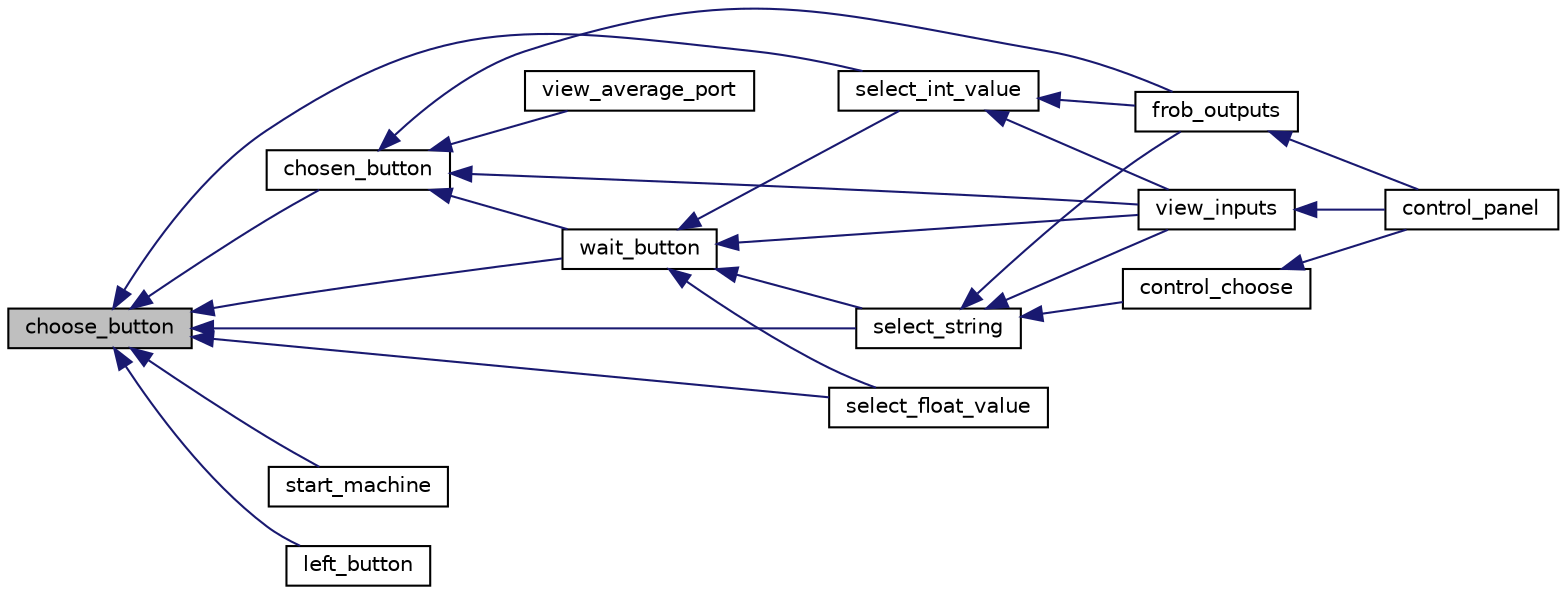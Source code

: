 digraph "choose_button"
{
  edge [fontname="Helvetica",fontsize="10",labelfontname="Helvetica",labelfontsize="10"];
  node [fontname="Helvetica",fontsize="10",shape=record];
  rankdir="LR";
  Node1 [label="choose_button",height=0.2,width=0.4,color="black", fillcolor="grey75", style="filled" fontcolor="black"];
  Node1 -> Node2 [dir="back",color="midnightblue",fontsize="10",style="solid",fontname="Helvetica"];
  Node2 [label="chosen_button",height=0.2,width=0.4,color="black", fillcolor="white", style="filled",URL="$menu_8c.html#ade420648ad5e270eb49e76bc71fcb203"];
  Node2 -> Node3 [dir="back",color="midnightblue",fontsize="10",style="solid",fontname="Helvetica"];
  Node3 [label="view_average_port",height=0.2,width=0.4,color="black", fillcolor="white", style="filled",URL="$diagnostic_8c.html#a42755f36768d92ecf643a73490488309"];
  Node2 -> Node4 [dir="back",color="midnightblue",fontsize="10",style="solid",fontname="Helvetica"];
  Node4 [label="view_inputs",height=0.2,width=0.4,color="black", fillcolor="white", style="filled",URL="$diagnostic_8c.html#a9c7615094fa3d462fcd91432cd0d9a3d"];
  Node4 -> Node5 [dir="back",color="midnightblue",fontsize="10",style="solid",fontname="Helvetica"];
  Node5 [label="control_panel",height=0.2,width=0.4,color="black", fillcolor="white", style="filled",URL="$diagnostic_8c.html#ab93a0ba8748af7794b42a8c381480915"];
  Node2 -> Node6 [dir="back",color="midnightblue",fontsize="10",style="solid",fontname="Helvetica"];
  Node6 [label="frob_outputs",height=0.2,width=0.4,color="black", fillcolor="white", style="filled",URL="$diagnostic_8c.html#ab50d07079b04faf6898956b052644966"];
  Node6 -> Node5 [dir="back",color="midnightblue",fontsize="10",style="solid",fontname="Helvetica"];
  Node2 -> Node7 [dir="back",color="midnightblue",fontsize="10",style="solid",fontname="Helvetica"];
  Node7 [label="wait_button",height=0.2,width=0.4,color="black", fillcolor="white", style="filled",URL="$menu_8c.html#aad05720d81aee6fe57273df91d1206d1"];
  Node7 -> Node4 [dir="back",color="midnightblue",fontsize="10",style="solid",fontname="Helvetica"];
  Node7 -> Node8 [dir="back",color="midnightblue",fontsize="10",style="solid",fontname="Helvetica"];
  Node8 [label="select_int_value",height=0.2,width=0.4,color="black", fillcolor="white", style="filled",URL="$menu_8c.html#aa7168d52d66264c671f6470176856fd1"];
  Node8 -> Node4 [dir="back",color="midnightblue",fontsize="10",style="solid",fontname="Helvetica"];
  Node8 -> Node6 [dir="back",color="midnightblue",fontsize="10",style="solid",fontname="Helvetica"];
  Node7 -> Node9 [dir="back",color="midnightblue",fontsize="10",style="solid",fontname="Helvetica"];
  Node9 [label="select_float_value",height=0.2,width=0.4,color="black", fillcolor="white", style="filled",URL="$menu_8c.html#a0a37e579c94982ce5cf6d631464f96ea"];
  Node7 -> Node10 [dir="back",color="midnightblue",fontsize="10",style="solid",fontname="Helvetica"];
  Node10 [label="select_string",height=0.2,width=0.4,color="black", fillcolor="white", style="filled",URL="$menu_8c.html#a1b08ad6fdc5215cef1a76e23f309dae1"];
  Node10 -> Node4 [dir="back",color="midnightblue",fontsize="10",style="solid",fontname="Helvetica"];
  Node10 -> Node6 [dir="back",color="midnightblue",fontsize="10",style="solid",fontname="Helvetica"];
  Node10 -> Node11 [dir="back",color="midnightblue",fontsize="10",style="solid",fontname="Helvetica"];
  Node11 [label="control_choose",height=0.2,width=0.4,color="black", fillcolor="white", style="filled",URL="$diagnostic_8c.html#aca7443f3516c9e251222934ede56b80b"];
  Node11 -> Node5 [dir="back",color="midnightblue",fontsize="10",style="solid",fontname="Helvetica"];
  Node1 -> Node7 [dir="back",color="midnightblue",fontsize="10",style="solid",fontname="Helvetica"];
  Node1 -> Node8 [dir="back",color="midnightblue",fontsize="10",style="solid",fontname="Helvetica"];
  Node1 -> Node9 [dir="back",color="midnightblue",fontsize="10",style="solid",fontname="Helvetica"];
  Node1 -> Node10 [dir="back",color="midnightblue",fontsize="10",style="solid",fontname="Helvetica"];
  Node1 -> Node12 [dir="back",color="midnightblue",fontsize="10",style="solid",fontname="Helvetica"];
  Node12 [label="start_machine",height=0.2,width=0.4,color="black", fillcolor="white", style="filled",URL="$startstp_8c.html#ad098292050d6059ef0b3af84dac1ef6f"];
  Node1 -> Node13 [dir="back",color="midnightblue",fontsize="10",style="solid",fontname="Helvetica"];
  Node13 [label="left_button",height=0.2,width=0.4,color="black", fillcolor="white", style="filled",URL="$lib__r22_8c.html#a34eaae0b8960db57c37e35eecc891b6c"];
}
